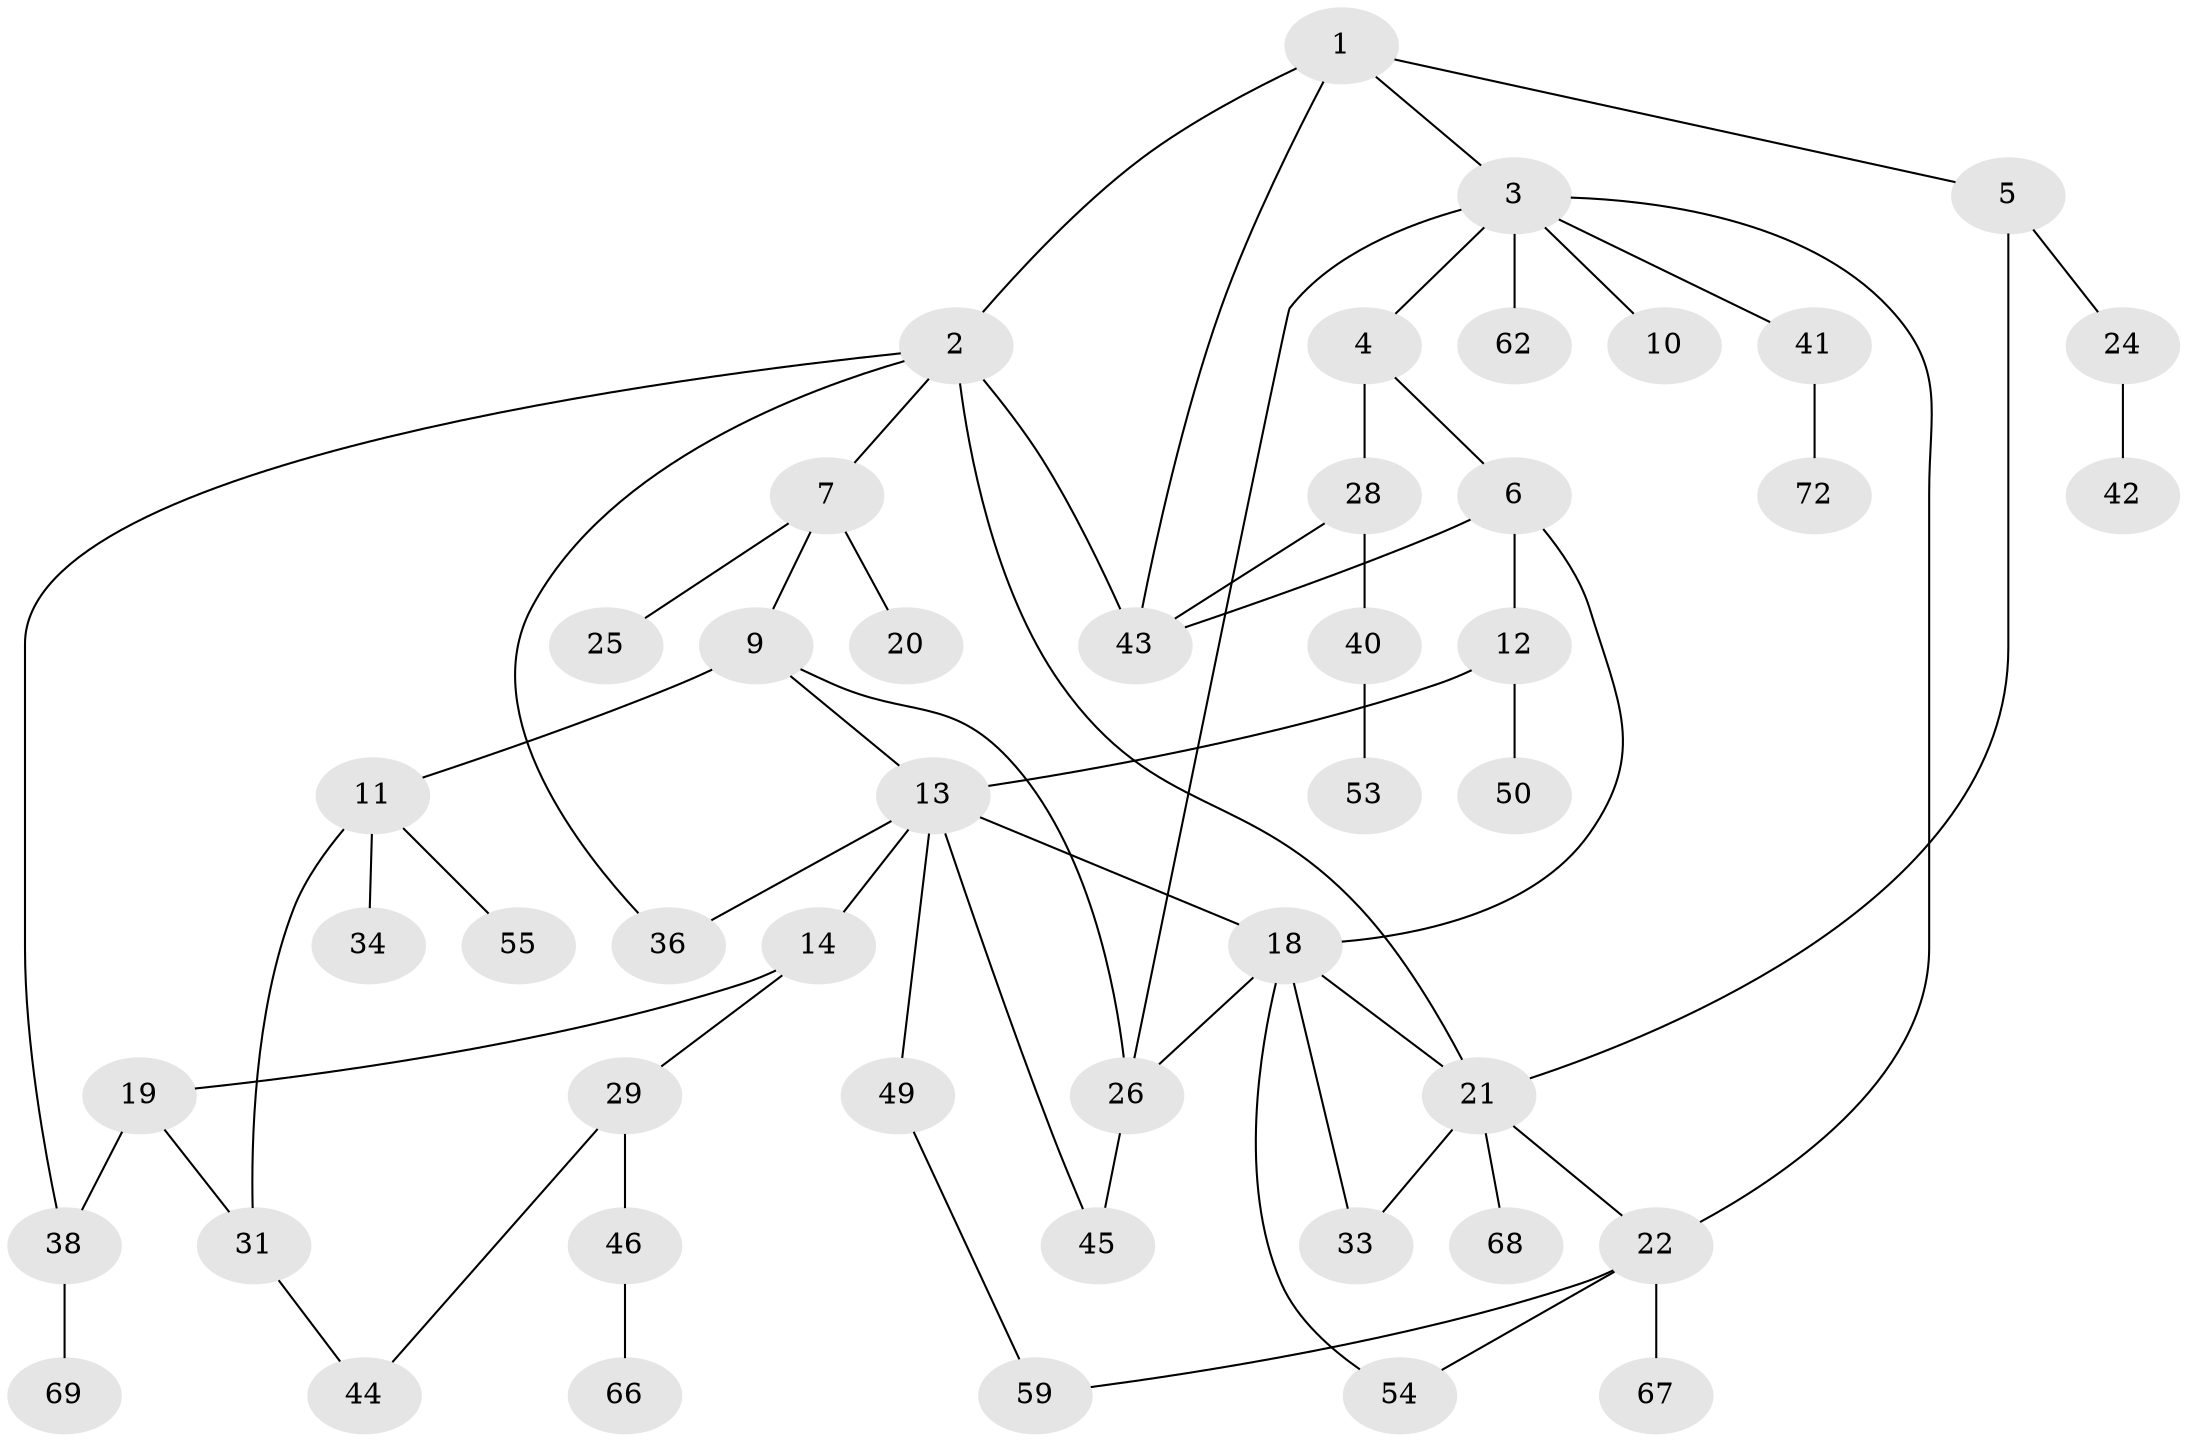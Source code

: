 // original degree distribution, {4: 0.10810810810810811, 6: 0.013513513513513514, 7: 0.02702702702702703, 3: 0.1891891891891892, 5: 0.04054054054054054, 1: 0.25675675675675674, 2: 0.36486486486486486}
// Generated by graph-tools (version 1.1) at 2025/41/03/06/25 10:41:28]
// undirected, 47 vertices, 64 edges
graph export_dot {
graph [start="1"]
  node [color=gray90,style=filled];
  1;
  2 [super="+61"];
  3 [super="+17"];
  4;
  5 [super="+58"];
  6 [super="+8"];
  7 [super="+15"];
  9 [super="+16"];
  10;
  11 [super="+23"];
  12;
  13 [super="+27"];
  14 [super="+39"];
  18 [super="+57"];
  19 [super="+70"];
  20 [super="+35"];
  21 [super="+30"];
  22;
  24;
  25;
  26 [super="+48"];
  28 [super="+37"];
  29 [super="+32"];
  31 [super="+74"];
  33;
  34 [super="+47"];
  36 [super="+63"];
  38 [super="+56"];
  40 [super="+52"];
  41;
  42 [super="+73"];
  43 [super="+51"];
  44;
  45 [super="+64"];
  46;
  49;
  50;
  53;
  54 [super="+71"];
  55 [super="+60"];
  59 [super="+65"];
  62;
  66;
  67;
  68;
  69;
  72;
  1 -- 2;
  1 -- 3;
  1 -- 5;
  1 -- 43;
  2 -- 7;
  2 -- 21;
  2 -- 38;
  2 -- 43;
  2 -- 36;
  3 -- 4;
  3 -- 10;
  3 -- 26;
  3 -- 41;
  3 -- 22;
  3 -- 62;
  4 -- 6;
  4 -- 28;
  5 -- 24;
  5 -- 21;
  6 -- 43;
  6 -- 18;
  6 -- 12;
  7 -- 9;
  7 -- 20;
  7 -- 25;
  9 -- 11;
  9 -- 13;
  9 -- 26;
  11 -- 34;
  11 -- 31;
  11 -- 55;
  12 -- 50;
  12 -- 13;
  13 -- 14;
  13 -- 18;
  13 -- 36;
  13 -- 45;
  13 -- 49;
  14 -- 19;
  14 -- 29;
  18 -- 54;
  18 -- 33;
  18 -- 26;
  18 -- 21;
  19 -- 38;
  19 -- 31;
  21 -- 22;
  21 -- 33;
  21 -- 68;
  22 -- 67;
  22 -- 59;
  22 -- 54;
  24 -- 42;
  26 -- 45;
  28 -- 40;
  28 -- 43;
  29 -- 46;
  29 -- 44;
  31 -- 44;
  38 -- 69;
  40 -- 53;
  41 -- 72;
  46 -- 66;
  49 -- 59;
}
